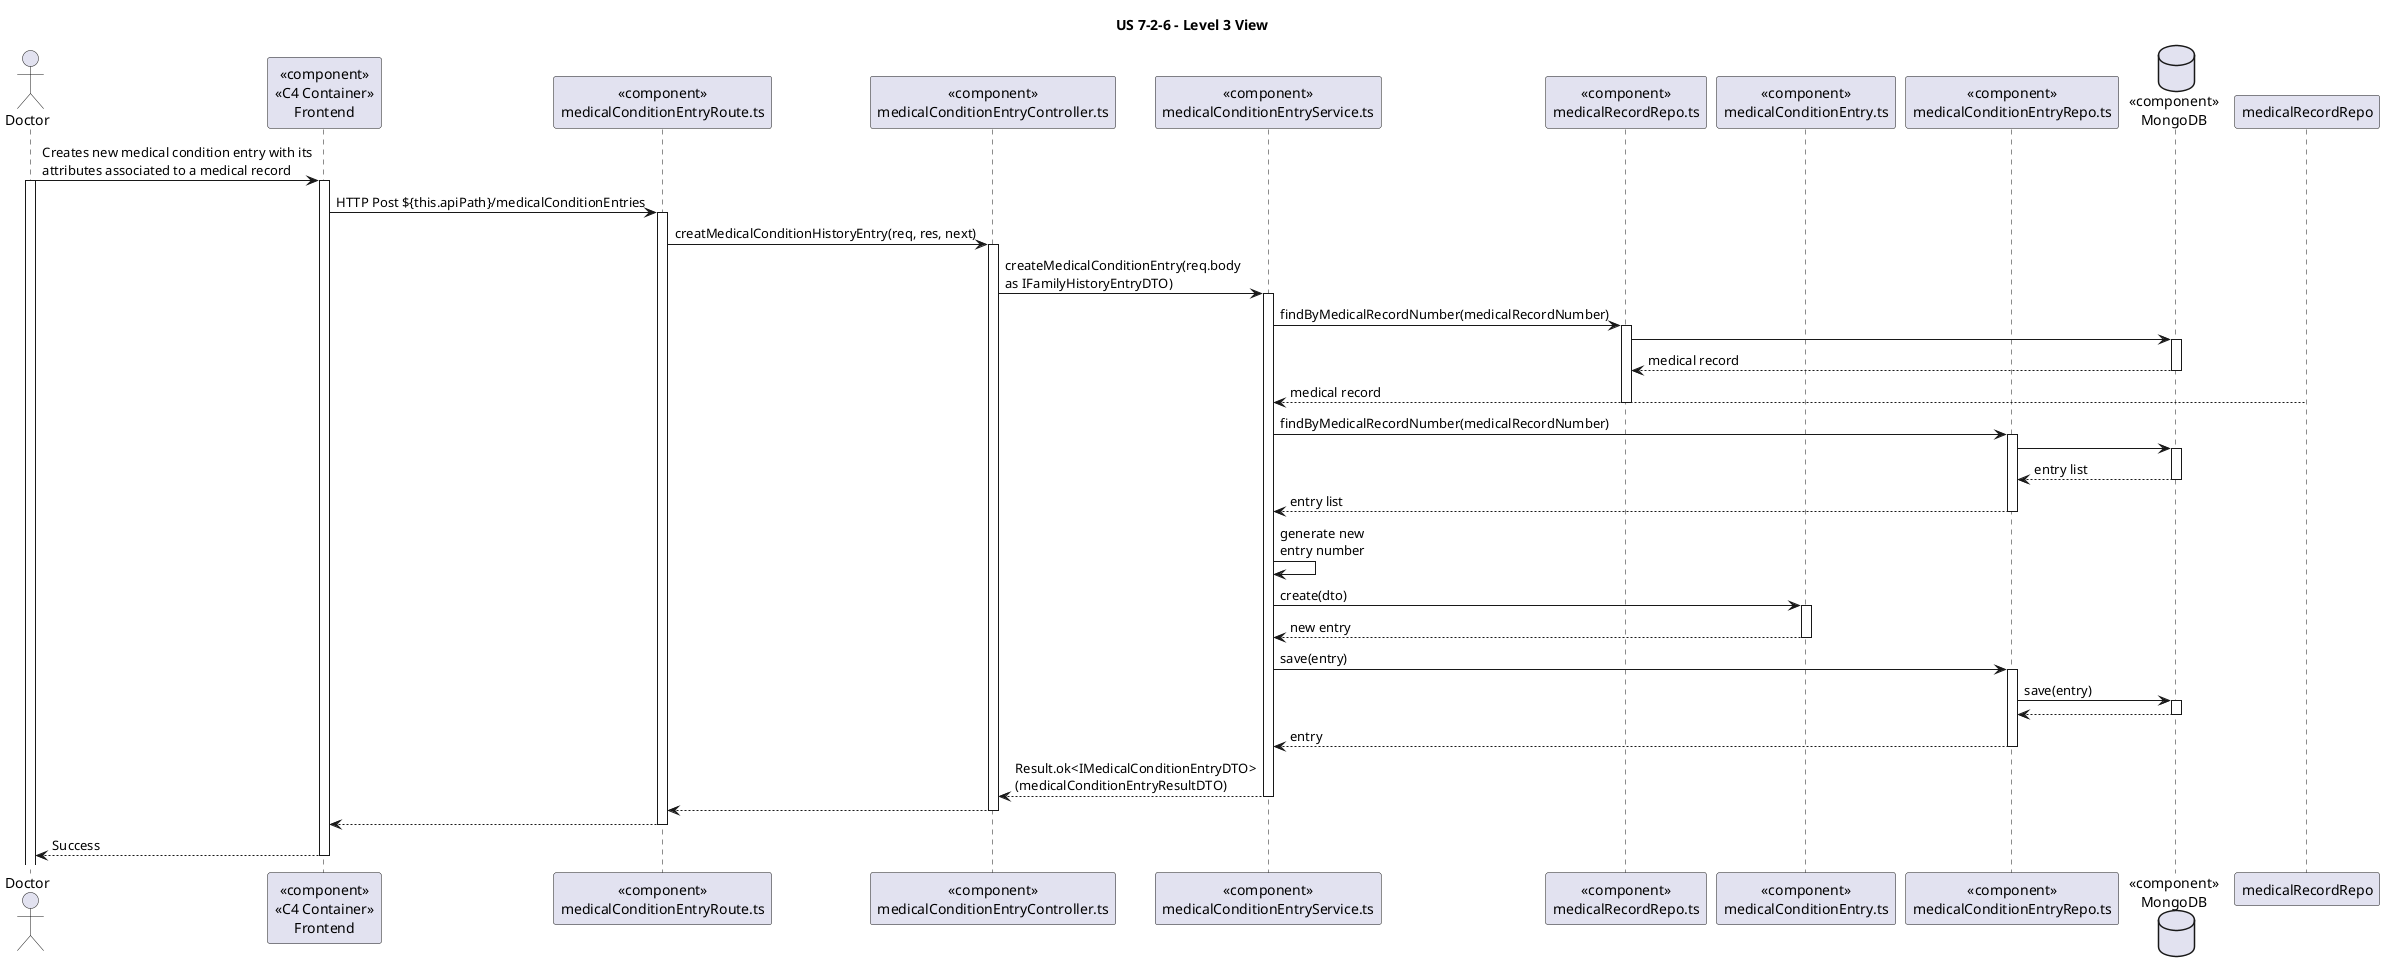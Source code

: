 @startuml

title US 7-2-6 - Level 3 View

actor Doctor as U

participant "«component»\n«C4 Container»\nFrontend" as frontend 

participant "«component»\nmedicalConditionEntryRoute.ts" as route
participant "«component»\nmedicalConditionEntryController.ts" as ctrl
participant "«component»\nmedicalConditionEntryService.ts" as service
participant "«component»\nmedicalRecordRepo.ts" as medicalrecordrepo
participant "«component»\nmedicalConditionEntry.ts" as domain
participant "«component»\nmedicalConditionEntryRepo.ts" as repo

database "«component»\nMongoDB" as db

U -> frontend : Creates new medical condition entry with its\nattributes associated to a medical record
activate U
activate frontend

frontend -> route : HTTP Post ${this.apiPath}/medicalConditionEntries
activate route

route -> ctrl : creatMedicalConditionHistoryEntry(req, res, next)
activate ctrl

ctrl -> service : createMedicalConditionEntry(req.body\nas IFamilyHistoryEntryDTO)
activate service

service -> medicalrecordrepo : findByMedicalRecordNumber(medicalRecordNumber)
activate medicalrecordrepo
medicalrecordrepo -> db
activate db
db --> medicalrecordrepo : medical record
deactivate db
medicalRecordRepo --> service : medical record
deactivate medicalrecordrepo

service -> repo : findByMedicalRecordNumber(medicalRecordNumber)
activate repo
repo -> db
activate db
db --> repo : entry list
deactivate db
repo --> service : entry list
deactivate repo

service -> service : generate new\nentry number
service -> domain : create(dto)
activate domain
domain --> service : new entry
deactivate domain

service -> repo : save(entry)
activate repo
repo -> db : save(entry)
activate db
db --> repo
deactivate db
repo --> service : entry
deactivate repo

service --> ctrl :  Result.ok<IMedicalConditionEntryDTO>\n(medicalConditionEntryResultDTO)
deactivate service
ctrl --> route
deactivate ctrl
route --> frontend
deactivate route
frontend --> U : Success
deactivate frontend


@enduml